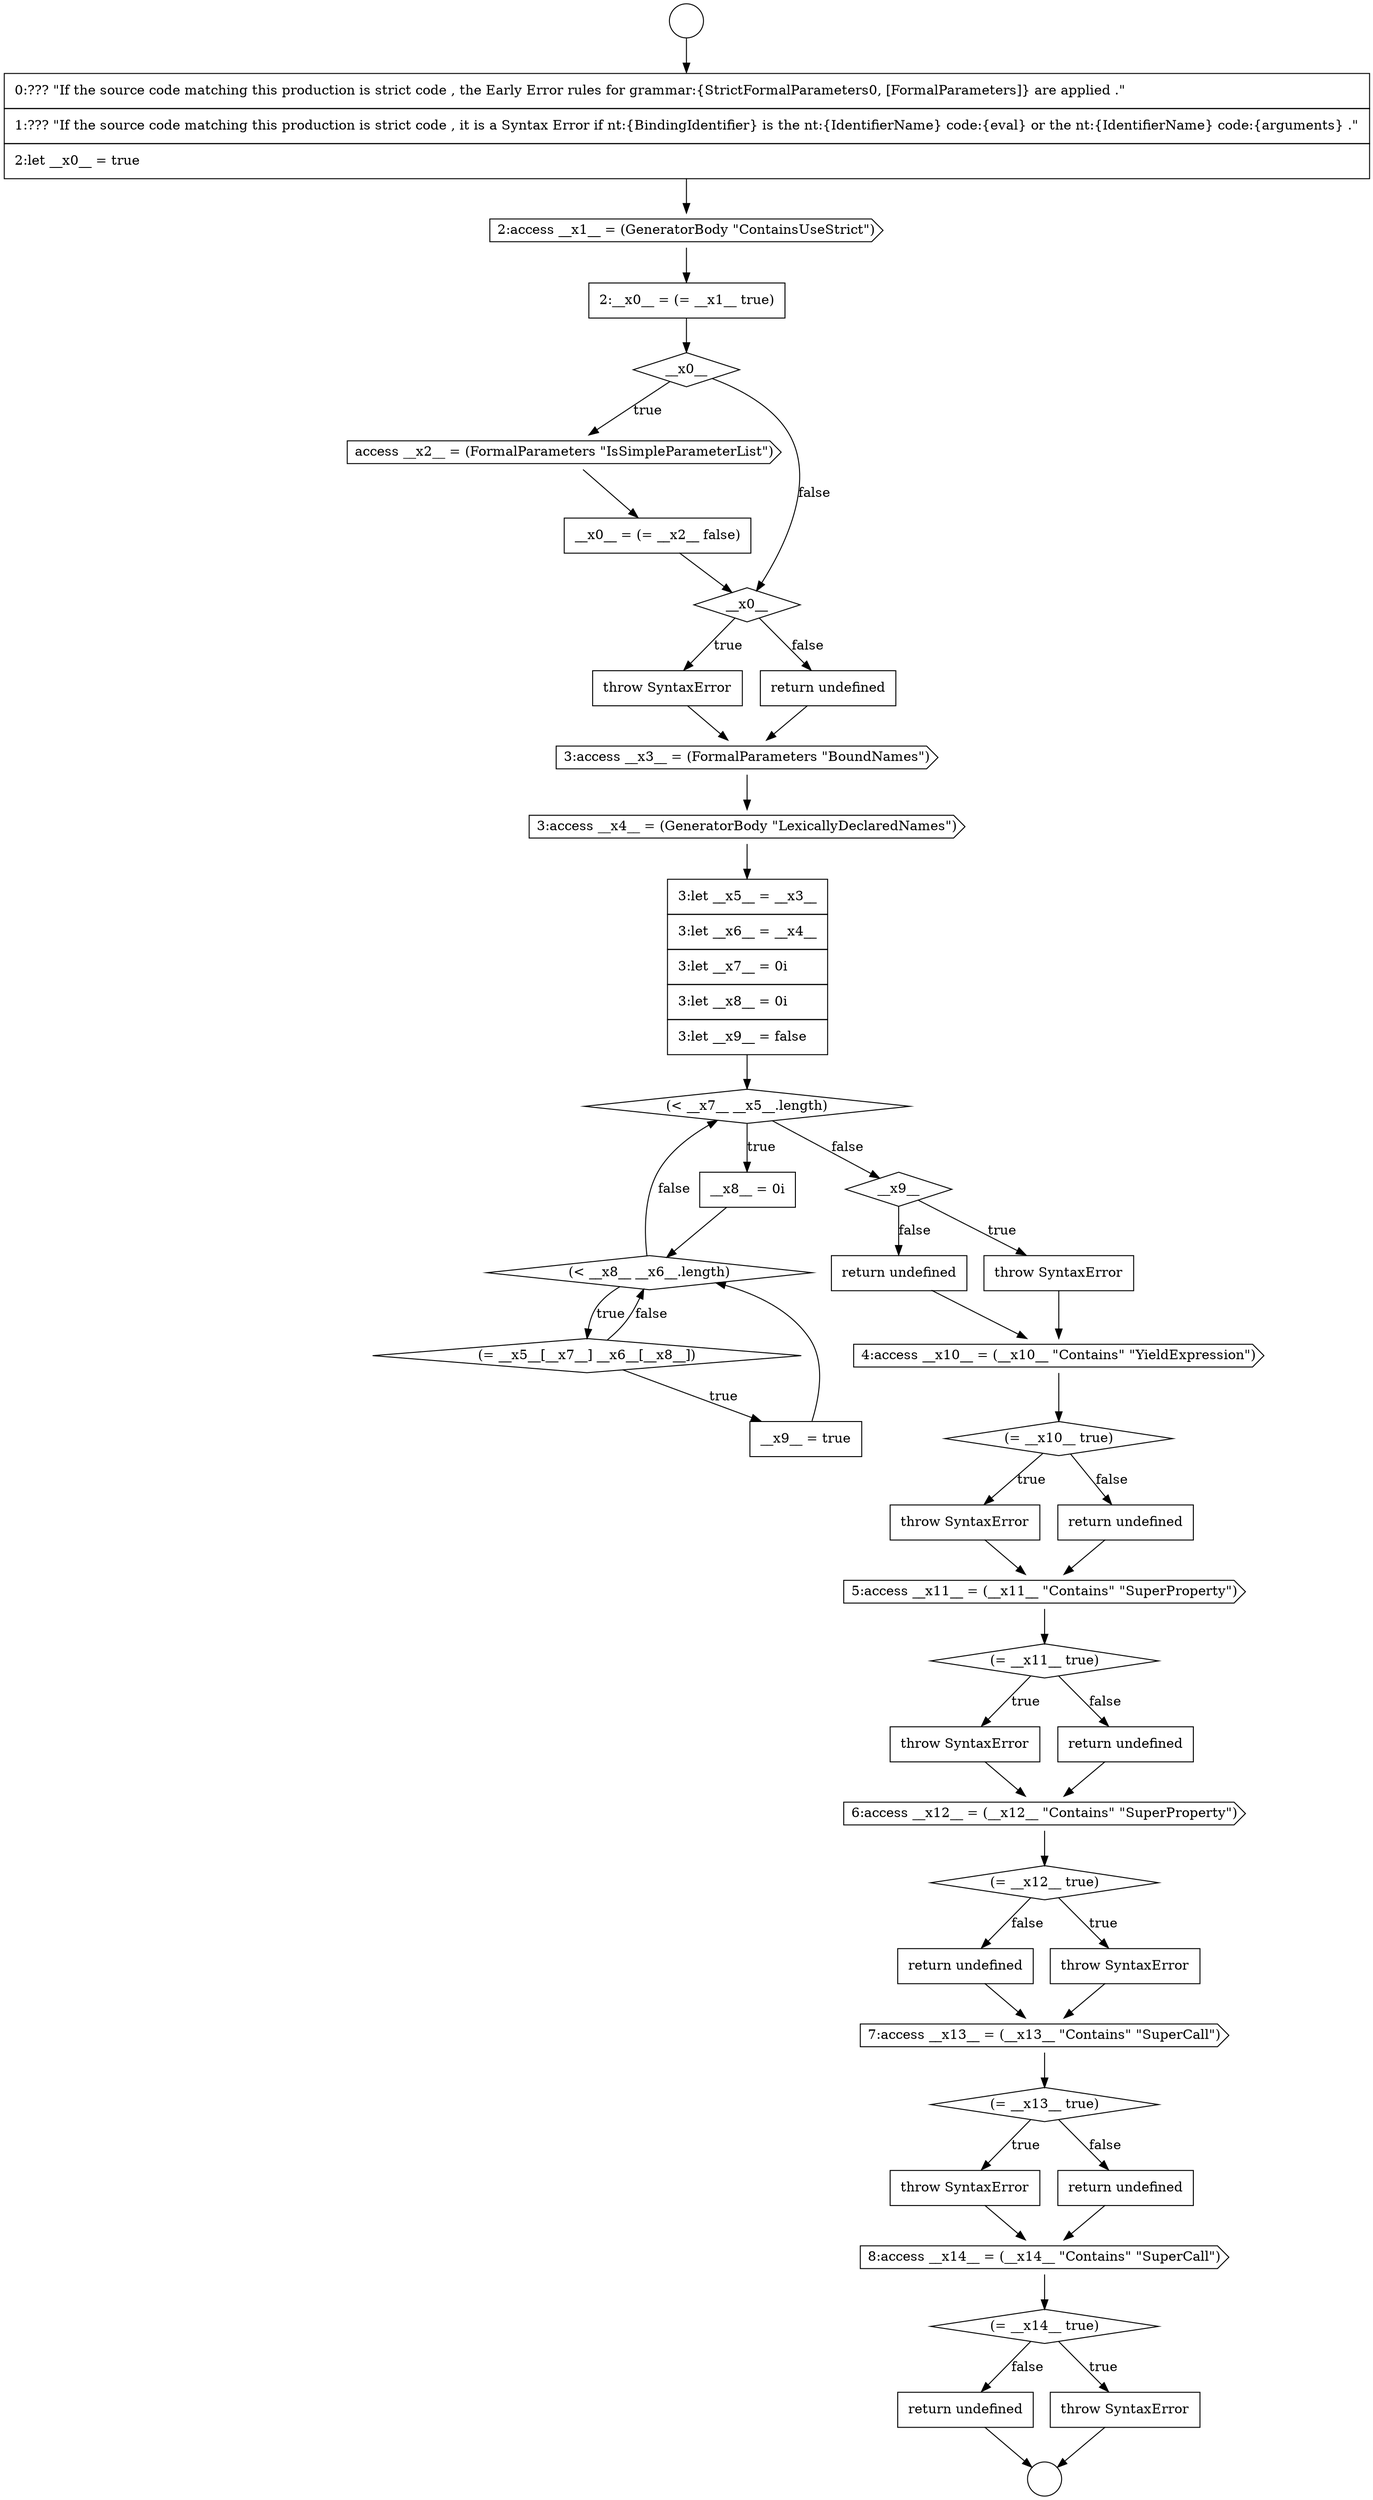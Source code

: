 digraph {
  node16720 [shape=cds, label=<<font color="black">8:access __x14__ = (__x14__ &quot;Contains&quot; &quot;SuperCall&quot;)</font>> color="black" fillcolor="white" style=filled]
  node16693 [shape=cds, label=<<font color="black">3:access __x3__ = (FormalParameters &quot;BoundNames&quot;)</font>> color="black" fillcolor="white" style=filled]
  node16697 [shape=none, margin=0, label=<<font color="black">
    <table border="0" cellborder="1" cellspacing="0" cellpadding="10">
      <tr><td align="left">__x8__ = 0i</td></tr>
    </table>
  </font>> color="black" fillcolor="white" style=filled]
  node16723 [shape=none, margin=0, label=<<font color="black">
    <table border="0" cellborder="1" cellspacing="0" cellpadding="10">
      <tr><td align="left">return undefined</td></tr>
    </table>
  </font>> color="black" fillcolor="white" style=filled]
  node16691 [shape=none, margin=0, label=<<font color="black">
    <table border="0" cellborder="1" cellspacing="0" cellpadding="10">
      <tr><td align="left">throw SyntaxError</td></tr>
    </table>
  </font>> color="black" fillcolor="white" style=filled]
  node16718 [shape=none, margin=0, label=<<font color="black">
    <table border="0" cellborder="1" cellspacing="0" cellpadding="10">
      <tr><td align="left">throw SyntaxError</td></tr>
    </table>
  </font>> color="black" fillcolor="white" style=filled]
  node16706 [shape=none, margin=0, label=<<font color="black">
    <table border="0" cellborder="1" cellspacing="0" cellpadding="10">
      <tr><td align="left">throw SyntaxError</td></tr>
    </table>
  </font>> color="black" fillcolor="white" style=filled]
  node16699 [shape=diamond, label=<<font color="black">(= __x5__[__x7__] __x6__[__x8__])</font>> color="black" fillcolor="white" style=filled]
  node16708 [shape=cds, label=<<font color="black">5:access __x11__ = (__x11__ &quot;Contains&quot; &quot;SuperProperty&quot;)</font>> color="black" fillcolor="white" style=filled]
  node16698 [shape=diamond, label=<<font color="black">(&lt; __x8__ __x6__.length)</font>> color="black" fillcolor="white" style=filled]
  node16713 [shape=diamond, label=<<font color="black">(= __x12__ true)</font>> color="black" fillcolor="white" style=filled]
  node16688 [shape=cds, label=<<font color="black">access __x2__ = (FormalParameters &quot;IsSimpleParameterList&quot;)</font>> color="black" fillcolor="white" style=filled]
  node16701 [shape=diamond, label=<<font color="black">__x9__</font>> color="black" fillcolor="white" style=filled]
  node16684 [shape=none, margin=0, label=<<font color="black">
    <table border="0" cellborder="1" cellspacing="0" cellpadding="10">
      <tr><td align="left">0:??? &quot;If the source code matching this production is strict code , the Early Error rules for grammar:{StrictFormalParameters0, [FormalParameters]} are applied .&quot;</td></tr>
      <tr><td align="left">1:??? &quot;If the source code matching this production is strict code , it is a Syntax Error if nt:{BindingIdentifier} is the nt:{IdentifierName} code:{eval} or the nt:{IdentifierName} code:{arguments} .&quot;</td></tr>
      <tr><td align="left">2:let __x0__ = true</td></tr>
    </table>
  </font>> color="black" fillcolor="white" style=filled]
  node16712 [shape=cds, label=<<font color="black">6:access __x12__ = (__x12__ &quot;Contains&quot; &quot;SuperProperty&quot;)</font>> color="black" fillcolor="white" style=filled]
  node16689 [shape=none, margin=0, label=<<font color="black">
    <table border="0" cellborder="1" cellspacing="0" cellpadding="10">
      <tr><td align="left">__x0__ = (= __x2__ false)</td></tr>
    </table>
  </font>> color="black" fillcolor="white" style=filled]
  node16721 [shape=diamond, label=<<font color="black">(= __x14__ true)</font>> color="black" fillcolor="white" style=filled]
  node16716 [shape=cds, label=<<font color="black">7:access __x13__ = (__x13__ &quot;Contains&quot; &quot;SuperCall&quot;)</font>> color="black" fillcolor="white" style=filled]
  node16687 [shape=diamond, label=<<font color="black">__x0__</font>> color="black" fillcolor="white" style=filled]
  node16704 [shape=cds, label=<<font color="black">4:access __x10__ = (__x10__ &quot;Contains&quot; &quot;YieldExpression&quot;)</font>> color="black" fillcolor="white" style=filled]
  node16719 [shape=none, margin=0, label=<<font color="black">
    <table border="0" cellborder="1" cellspacing="0" cellpadding="10">
      <tr><td align="left">return undefined</td></tr>
    </table>
  </font>> color="black" fillcolor="white" style=filled]
  node16700 [shape=none, margin=0, label=<<font color="black">
    <table border="0" cellborder="1" cellspacing="0" cellpadding="10">
      <tr><td align="left">__x9__ = true</td></tr>
    </table>
  </font>> color="black" fillcolor="white" style=filled]
  node16715 [shape=none, margin=0, label=<<font color="black">
    <table border="0" cellborder="1" cellspacing="0" cellpadding="10">
      <tr><td align="left">return undefined</td></tr>
    </table>
  </font>> color="black" fillcolor="white" style=filled]
  node16683 [shape=circle label=" " color="black" fillcolor="white" style=filled]
  node16690 [shape=diamond, label=<<font color="black">__x0__</font>> color="black" fillcolor="white" style=filled]
  node16722 [shape=none, margin=0, label=<<font color="black">
    <table border="0" cellborder="1" cellspacing="0" cellpadding="10">
      <tr><td align="left">throw SyntaxError</td></tr>
    </table>
  </font>> color="black" fillcolor="white" style=filled]
  node16705 [shape=diamond, label=<<font color="black">(= __x10__ true)</font>> color="black" fillcolor="white" style=filled]
  node16694 [shape=cds, label=<<font color="black">3:access __x4__ = (GeneratorBody &quot;LexicallyDeclaredNames&quot;)</font>> color="black" fillcolor="white" style=filled]
  node16709 [shape=diamond, label=<<font color="black">(= __x11__ true)</font>> color="black" fillcolor="white" style=filled]
  node16686 [shape=none, margin=0, label=<<font color="black">
    <table border="0" cellborder="1" cellspacing="0" cellpadding="10">
      <tr><td align="left">2:__x0__ = (= __x1__ true)</td></tr>
    </table>
  </font>> color="black" fillcolor="white" style=filled]
  node16703 [shape=none, margin=0, label=<<font color="black">
    <table border="0" cellborder="1" cellspacing="0" cellpadding="10">
      <tr><td align="left">return undefined</td></tr>
    </table>
  </font>> color="black" fillcolor="white" style=filled]
  node16695 [shape=none, margin=0, label=<<font color="black">
    <table border="0" cellborder="1" cellspacing="0" cellpadding="10">
      <tr><td align="left">3:let __x5__ = __x3__</td></tr>
      <tr><td align="left">3:let __x6__ = __x4__</td></tr>
      <tr><td align="left">3:let __x7__ = 0i</td></tr>
      <tr><td align="left">3:let __x8__ = 0i</td></tr>
      <tr><td align="left">3:let __x9__ = false</td></tr>
    </table>
  </font>> color="black" fillcolor="white" style=filled]
  node16710 [shape=none, margin=0, label=<<font color="black">
    <table border="0" cellborder="1" cellspacing="0" cellpadding="10">
      <tr><td align="left">throw SyntaxError</td></tr>
    </table>
  </font>> color="black" fillcolor="white" style=filled]
  node16714 [shape=none, margin=0, label=<<font color="black">
    <table border="0" cellborder="1" cellspacing="0" cellpadding="10">
      <tr><td align="left">throw SyntaxError</td></tr>
    </table>
  </font>> color="black" fillcolor="white" style=filled]
  node16692 [shape=none, margin=0, label=<<font color="black">
    <table border="0" cellborder="1" cellspacing="0" cellpadding="10">
      <tr><td align="left">return undefined</td></tr>
    </table>
  </font>> color="black" fillcolor="white" style=filled]
  node16707 [shape=none, margin=0, label=<<font color="black">
    <table border="0" cellborder="1" cellspacing="0" cellpadding="10">
      <tr><td align="left">return undefined</td></tr>
    </table>
  </font>> color="black" fillcolor="white" style=filled]
  node16682 [shape=circle label=" " color="black" fillcolor="white" style=filled]
  node16685 [shape=cds, label=<<font color="black">2:access __x1__ = (GeneratorBody &quot;ContainsUseStrict&quot;)</font>> color="black" fillcolor="white" style=filled]
  node16702 [shape=none, margin=0, label=<<font color="black">
    <table border="0" cellborder="1" cellspacing="0" cellpadding="10">
      <tr><td align="left">throw SyntaxError</td></tr>
    </table>
  </font>> color="black" fillcolor="white" style=filled]
  node16717 [shape=diamond, label=<<font color="black">(= __x13__ true)</font>> color="black" fillcolor="white" style=filled]
  node16696 [shape=diamond, label=<<font color="black">(&lt; __x7__ __x5__.length)</font>> color="black" fillcolor="white" style=filled]
  node16711 [shape=none, margin=0, label=<<font color="black">
    <table border="0" cellborder="1" cellspacing="0" cellpadding="10">
      <tr><td align="left">return undefined</td></tr>
    </table>
  </font>> color="black" fillcolor="white" style=filled]
  node16692 -> node16693 [ color="black"]
  node16682 -> node16684 [ color="black"]
  node16702 -> node16704 [ color="black"]
  node16690 -> node16691 [label=<<font color="black">true</font>> color="black"]
  node16690 -> node16692 [label=<<font color="black">false</font>> color="black"]
  node16684 -> node16685 [ color="black"]
  node16703 -> node16704 [ color="black"]
  node16698 -> node16699 [label=<<font color="black">true</font>> color="black"]
  node16698 -> node16696 [label=<<font color="black">false</font>> color="black"]
  node16696 -> node16697 [label=<<font color="black">true</font>> color="black"]
  node16696 -> node16701 [label=<<font color="black">false</font>> color="black"]
  node16722 -> node16683 [ color="black"]
  node16718 -> node16720 [ color="black"]
  node16720 -> node16721 [ color="black"]
  node16706 -> node16708 [ color="black"]
  node16715 -> node16716 [ color="black"]
  node16712 -> node16713 [ color="black"]
  node16685 -> node16686 [ color="black"]
  node16699 -> node16700 [label=<<font color="black">true</font>> color="black"]
  node16699 -> node16698 [label=<<font color="black">false</font>> color="black"]
  node16716 -> node16717 [ color="black"]
  node16717 -> node16718 [label=<<font color="black">true</font>> color="black"]
  node16717 -> node16719 [label=<<font color="black">false</font>> color="black"]
  node16713 -> node16714 [label=<<font color="black">true</font>> color="black"]
  node16713 -> node16715 [label=<<font color="black">false</font>> color="black"]
  node16721 -> node16722 [label=<<font color="black">true</font>> color="black"]
  node16721 -> node16723 [label=<<font color="black">false</font>> color="black"]
  node16686 -> node16687 [ color="black"]
  node16708 -> node16709 [ color="black"]
  node16701 -> node16702 [label=<<font color="black">true</font>> color="black"]
  node16701 -> node16703 [label=<<font color="black">false</font>> color="black"]
  node16695 -> node16696 [ color="black"]
  node16694 -> node16695 [ color="black"]
  node16707 -> node16708 [ color="black"]
  node16693 -> node16694 [ color="black"]
  node16689 -> node16690 [ color="black"]
  node16711 -> node16712 [ color="black"]
  node16714 -> node16716 [ color="black"]
  node16723 -> node16683 [ color="black"]
  node16691 -> node16693 [ color="black"]
  node16700 -> node16698 [ color="black"]
  node16697 -> node16698 [ color="black"]
  node16709 -> node16710 [label=<<font color="black">true</font>> color="black"]
  node16709 -> node16711 [label=<<font color="black">false</font>> color="black"]
  node16687 -> node16688 [label=<<font color="black">true</font>> color="black"]
  node16687 -> node16690 [label=<<font color="black">false</font>> color="black"]
  node16704 -> node16705 [ color="black"]
  node16688 -> node16689 [ color="black"]
  node16705 -> node16706 [label=<<font color="black">true</font>> color="black"]
  node16705 -> node16707 [label=<<font color="black">false</font>> color="black"]
  node16719 -> node16720 [ color="black"]
  node16710 -> node16712 [ color="black"]
}
